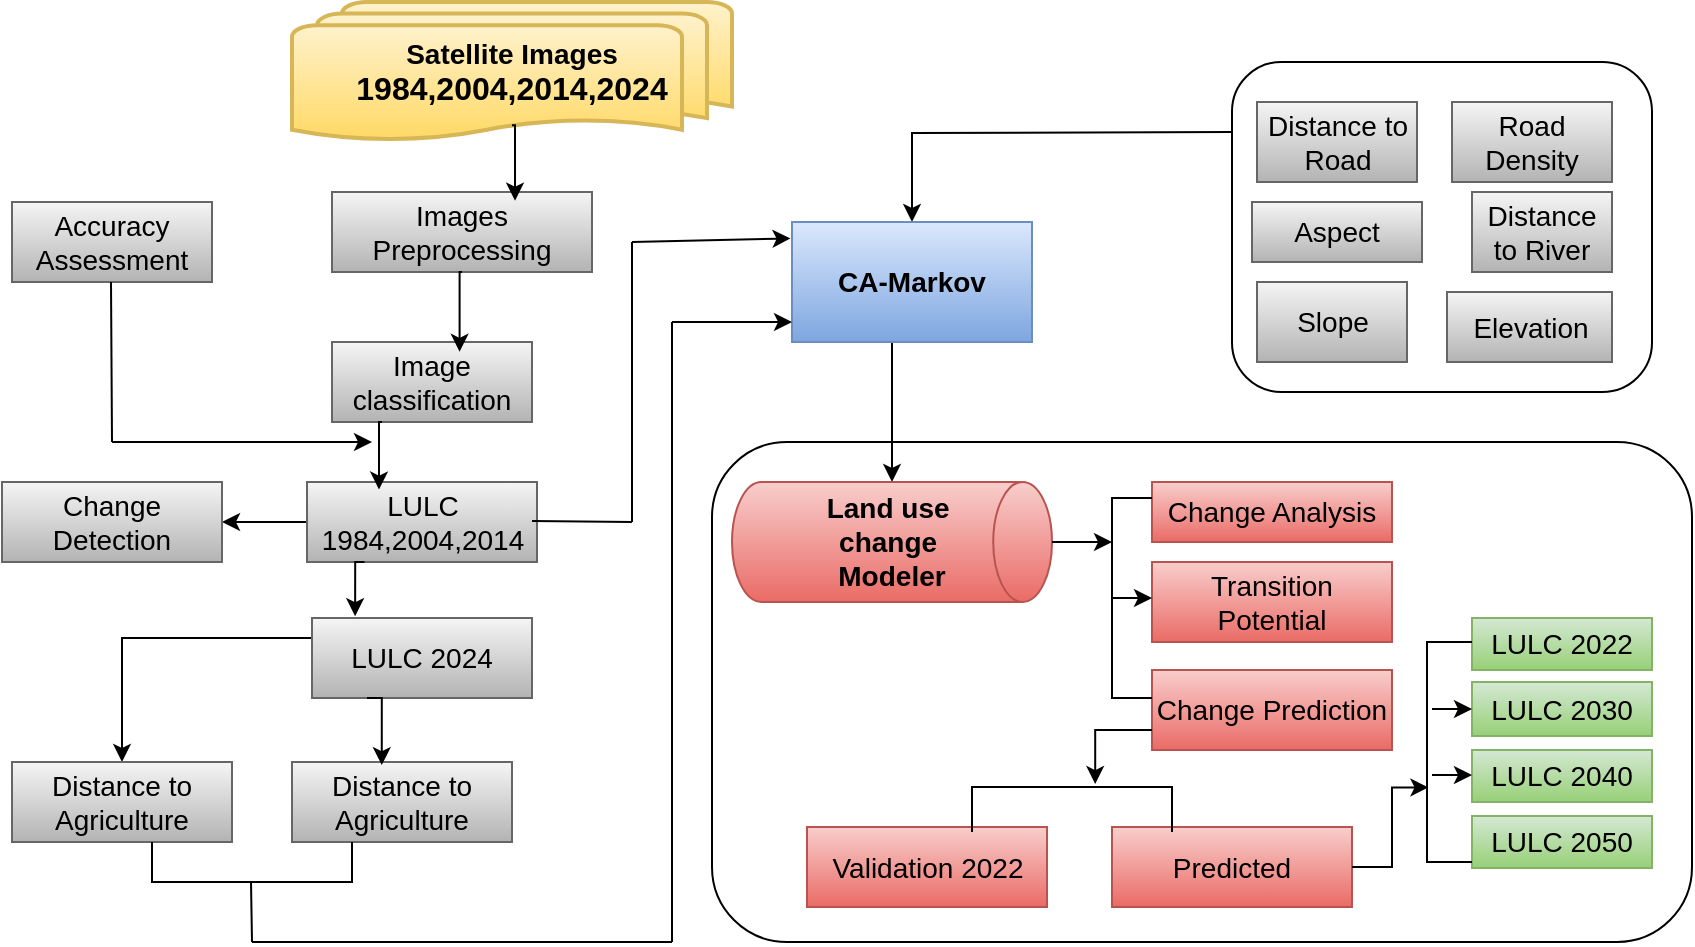 <mxfile version="26.0.2">
  <diagram name="Page-1" id="tbhkFq_UPLMZTOYzEXcT">
    <mxGraphModel dx="1032" dy="501" grid="1" gridSize="10" guides="1" tooltips="1" connect="1" arrows="1" fold="1" page="1" pageScale="1" pageWidth="1169" pageHeight="827" math="0" shadow="0">
      <root>
        <mxCell id="0" />
        <mxCell id="1" parent="0" />
        <mxCell id="ydUf7Sg9tbZ3Hj5Wce_S-96" value="" style="rounded=1;whiteSpace=wrap;html=1;fillColor=none;" vertex="1" parent="1">
          <mxGeometry x="710" y="120" width="210" height="165" as="geometry" />
        </mxCell>
        <mxCell id="ydUf7Sg9tbZ3Hj5Wce_S-1" value="&lt;font style=&quot;font-size: 14px;&quot;&gt;&lt;b&gt;Satellite Images&lt;/b&gt;&lt;/font&gt;&lt;div&gt;&lt;font size=&quot;3&quot;&gt;&lt;b&gt;1984,2004,2014,2024&lt;/b&gt;&lt;/font&gt;&lt;/div&gt;" style="strokeWidth=2;html=1;shape=mxgraph.flowchart.multi-document;whiteSpace=wrap;fillColor=#fff2cc;gradientColor=#ffd966;strokeColor=#d6b656;" vertex="1" parent="1">
          <mxGeometry x="240" y="90" width="220" height="70" as="geometry" />
        </mxCell>
        <mxCell id="ydUf7Sg9tbZ3Hj5Wce_S-3" value="&lt;font style=&quot;font-size: 14px;&quot;&gt;Distance to Road&lt;/font&gt;" style="rounded=0;whiteSpace=wrap;html=1;fillColor=#f5f5f5;gradientColor=#b3b3b3;strokeColor=#666666;" vertex="1" parent="1">
          <mxGeometry x="722.5" y="140" width="80" height="40" as="geometry" />
        </mxCell>
        <mxCell id="ydUf7Sg9tbZ3Hj5Wce_S-4" value="&lt;font style=&quot;font-size: 14px;&quot;&gt;Distance to River&lt;/font&gt;" style="rounded=0;whiteSpace=wrap;html=1;fillColor=#f5f5f5;gradientColor=#b3b3b3;strokeColor=#666666;" vertex="1" parent="1">
          <mxGeometry x="830" y="185" width="70" height="40" as="geometry" />
        </mxCell>
        <mxCell id="ydUf7Sg9tbZ3Hj5Wce_S-5" value="&lt;font style=&quot;font-size: 14px;&quot;&gt;Road Density&lt;/font&gt;" style="rounded=0;whiteSpace=wrap;html=1;fillColor=#f5f5f5;gradientColor=#b3b3b3;strokeColor=#666666;" vertex="1" parent="1">
          <mxGeometry x="820" y="140" width="80" height="40" as="geometry" />
        </mxCell>
        <mxCell id="ydUf7Sg9tbZ3Hj5Wce_S-7" value="&lt;font style=&quot;font-size: 14px;&quot;&gt;Slope&lt;/font&gt;" style="rounded=0;whiteSpace=wrap;html=1;fillColor=#f5f5f5;gradientColor=#b3b3b3;strokeColor=#666666;" vertex="1" parent="1">
          <mxGeometry x="722.5" y="230" width="75" height="40" as="geometry" />
        </mxCell>
        <mxCell id="ydUf7Sg9tbZ3Hj5Wce_S-8" value="&lt;font style=&quot;font-size: 14px;&quot;&gt;Aspect&lt;/font&gt;" style="rounded=0;whiteSpace=wrap;html=1;fillColor=#f5f5f5;gradientColor=#b3b3b3;strokeColor=#666666;" vertex="1" parent="1">
          <mxGeometry x="720" y="190" width="85" height="30" as="geometry" />
        </mxCell>
        <mxCell id="ydUf7Sg9tbZ3Hj5Wce_S-9" value="&lt;font style=&quot;font-size: 14px;&quot;&gt;Elevation&lt;/font&gt;" style="rounded=0;whiteSpace=wrap;html=1;fillColor=#f5f5f5;gradientColor=#b3b3b3;strokeColor=#666666;" vertex="1" parent="1">
          <mxGeometry x="817.5" y="235" width="82.5" height="35" as="geometry" />
        </mxCell>
        <mxCell id="ydUf7Sg9tbZ3Hj5Wce_S-63" style="edgeStyle=orthogonalEdgeStyle;rounded=0;orthogonalLoop=1;jettySize=auto;html=1;exitX=0;exitY=0.5;exitDx=0;exitDy=0;entryX=0.5;entryY=0;entryDx=0;entryDy=0;" edge="1" parent="1" target="ydUf7Sg9tbZ3Hj5Wce_S-11">
          <mxGeometry relative="1" as="geometry">
            <mxPoint x="710" y="155" as="sourcePoint" />
          </mxGeometry>
        </mxCell>
        <mxCell id="ydUf7Sg9tbZ3Hj5Wce_S-64" style="edgeStyle=orthogonalEdgeStyle;rounded=0;orthogonalLoop=1;jettySize=auto;html=1;exitX=0.5;exitY=1;exitDx=0;exitDy=0;" edge="1" parent="1" source="ydUf7Sg9tbZ3Hj5Wce_S-11" target="ydUf7Sg9tbZ3Hj5Wce_S-14">
          <mxGeometry relative="1" as="geometry">
            <Array as="points">
              <mxPoint x="540" y="260" />
            </Array>
          </mxGeometry>
        </mxCell>
        <mxCell id="ydUf7Sg9tbZ3Hj5Wce_S-11" value="&lt;font style=&quot;font-size: 14px;&quot;&gt;&lt;b&gt;CA-Markov&lt;/b&gt;&lt;/font&gt;" style="rounded=0;whiteSpace=wrap;html=1;fillColor=#dae8fc;gradientColor=#7ea6e0;strokeColor=#6c8ebf;" vertex="1" parent="1">
          <mxGeometry x="490" y="200" width="120" height="60" as="geometry" />
        </mxCell>
        <mxCell id="ydUf7Sg9tbZ3Hj5Wce_S-12" value="" style="rounded=1;whiteSpace=wrap;html=1;fillColor=none;" vertex="1" parent="1">
          <mxGeometry x="450" y="310" width="490" height="250" as="geometry" />
        </mxCell>
        <mxCell id="ydUf7Sg9tbZ3Hj5Wce_S-14" value="&lt;b&gt;&lt;font style=&quot;font-size: 14px;&quot;&gt;Land use&amp;nbsp;&lt;/font&gt;&lt;/b&gt;&lt;div&gt;&lt;b&gt;&lt;font style=&quot;font-size: 14px;&quot;&gt;change&lt;/font&gt;&lt;font style=&quot;font-size: 14px;&quot;&gt;&amp;nbsp;&lt;/font&gt;&lt;/b&gt;&lt;div&gt;&lt;font style=&quot;font-size: 14px;&quot;&gt;&lt;b&gt;Modeler&lt;/b&gt;&lt;/font&gt;&lt;/div&gt;&lt;/div&gt;" style="strokeWidth=1;html=1;shape=mxgraph.flowchart.direct_data;whiteSpace=wrap;fillColor=#f8cecc;gradientColor=#ea6b66;strokeColor=#b85450;" vertex="1" parent="1">
          <mxGeometry x="460" y="330" width="160" height="60" as="geometry" />
        </mxCell>
        <mxCell id="ydUf7Sg9tbZ3Hj5Wce_S-15" value="&lt;font style=&quot;font-size: 14px;&quot;&gt;Change Analysis&lt;/font&gt;" style="rounded=0;whiteSpace=wrap;html=1;fillColor=#f8cecc;gradientColor=#ea6b66;strokeColor=#b85450;" vertex="1" parent="1">
          <mxGeometry x="670" y="330" width="120" height="30" as="geometry" />
        </mxCell>
        <mxCell id="ydUf7Sg9tbZ3Hj5Wce_S-19" value="&lt;font style=&quot;font-size: 14px;&quot;&gt;Transition Potential&lt;/font&gt;" style="rounded=0;whiteSpace=wrap;html=1;fillColor=#f8cecc;gradientColor=#ea6b66;strokeColor=#b85450;" vertex="1" parent="1">
          <mxGeometry x="670" y="370" width="120" height="40" as="geometry" />
        </mxCell>
        <mxCell id="ydUf7Sg9tbZ3Hj5Wce_S-20" value="&lt;font style=&quot;font-size: 14px;&quot;&gt;Change Prediction&lt;/font&gt;" style="rounded=0;whiteSpace=wrap;html=1;fillColor=#f8cecc;gradientColor=#ea6b66;strokeColor=#b85450;" vertex="1" parent="1">
          <mxGeometry x="670" y="424" width="120" height="40" as="geometry" />
        </mxCell>
        <mxCell id="ydUf7Sg9tbZ3Hj5Wce_S-21" value="&lt;font style=&quot;font-size: 14px;&quot;&gt;Validation 2022&lt;/font&gt;" style="rounded=0;whiteSpace=wrap;html=1;fillColor=#f8cecc;gradientColor=#ea6b66;strokeColor=#b85450;" vertex="1" parent="1">
          <mxGeometry x="497.5" y="502.5" width="120" height="40" as="geometry" />
        </mxCell>
        <mxCell id="ydUf7Sg9tbZ3Hj5Wce_S-22" value="&lt;font style=&quot;font-size: 14px;&quot;&gt;Predicted&lt;/font&gt;" style="rounded=0;whiteSpace=wrap;html=1;fillColor=#f8cecc;gradientColor=#ea6b66;strokeColor=#b85450;" vertex="1" parent="1">
          <mxGeometry x="650" y="502.5" width="120" height="40" as="geometry" />
        </mxCell>
        <mxCell id="ydUf7Sg9tbZ3Hj5Wce_S-23" value="&lt;span style=&quot;font-size: 14px;&quot;&gt;LULC 2022&lt;/span&gt;" style="rounded=0;whiteSpace=wrap;html=1;fillColor=#d5e8d4;gradientColor=#97d077;strokeColor=#82b366;" vertex="1" parent="1">
          <mxGeometry x="830" y="398" width="90" height="26" as="geometry" />
        </mxCell>
        <mxCell id="ydUf7Sg9tbZ3Hj5Wce_S-24" value="&lt;span style=&quot;font-size: 14px;&quot;&gt;LULC 2030&lt;/span&gt;" style="rounded=0;whiteSpace=wrap;html=1;fillColor=#d5e8d4;gradientColor=#97d077;strokeColor=#82b366;" vertex="1" parent="1">
          <mxGeometry x="830" y="430" width="90" height="27" as="geometry" />
        </mxCell>
        <mxCell id="ydUf7Sg9tbZ3Hj5Wce_S-25" value="&lt;span style=&quot;font-size: 14px;&quot;&gt;LULC 2040&lt;/span&gt;" style="rounded=0;whiteSpace=wrap;html=1;fillColor=#d5e8d4;gradientColor=#97d077;strokeColor=#82b366;" vertex="1" parent="1">
          <mxGeometry x="830" y="464" width="90" height="26" as="geometry" />
        </mxCell>
        <mxCell id="ydUf7Sg9tbZ3Hj5Wce_S-26" value="&lt;span style=&quot;font-size: 14px;&quot;&gt;LULC 2050&lt;/span&gt;" style="rounded=0;whiteSpace=wrap;html=1;fillColor=#d5e8d4;gradientColor=#97d077;strokeColor=#82b366;" vertex="1" parent="1">
          <mxGeometry x="830" y="497" width="90" height="26" as="geometry" />
        </mxCell>
        <mxCell id="ydUf7Sg9tbZ3Hj5Wce_S-27" value="&lt;font style=&quot;font-size: 14px;&quot;&gt;Images Preprocessing&lt;/font&gt;" style="rounded=0;whiteSpace=wrap;html=1;fillColor=#f5f5f5;gradientColor=#b3b3b3;strokeColor=#666666;" vertex="1" parent="1">
          <mxGeometry x="260" y="185" width="130" height="40" as="geometry" />
        </mxCell>
        <mxCell id="ydUf7Sg9tbZ3Hj5Wce_S-28" value="&lt;font style=&quot;font-size: 14px;&quot;&gt;Image classification&lt;/font&gt;" style="rounded=0;whiteSpace=wrap;html=1;fillColor=#f5f5f5;gradientColor=#b3b3b3;strokeColor=#666666;" vertex="1" parent="1">
          <mxGeometry x="260" y="260" width="100" height="40" as="geometry" />
        </mxCell>
        <mxCell id="ydUf7Sg9tbZ3Hj5Wce_S-29" value="&lt;font style=&quot;font-size: 14px;&quot;&gt;Accuracy Assessment&lt;/font&gt;" style="rounded=0;whiteSpace=wrap;html=1;fillColor=#f5f5f5;gradientColor=#b3b3b3;strokeColor=#666666;" vertex="1" parent="1">
          <mxGeometry x="100" y="190" width="100" height="40" as="geometry" />
        </mxCell>
        <mxCell id="ydUf7Sg9tbZ3Hj5Wce_S-53" style="edgeStyle=orthogonalEdgeStyle;rounded=0;orthogonalLoop=1;jettySize=auto;html=1;exitX=0;exitY=0.5;exitDx=0;exitDy=0;entryX=1;entryY=0.5;entryDx=0;entryDy=0;" edge="1" parent="1" source="ydUf7Sg9tbZ3Hj5Wce_S-30" target="ydUf7Sg9tbZ3Hj5Wce_S-31">
          <mxGeometry relative="1" as="geometry" />
        </mxCell>
        <mxCell id="ydUf7Sg9tbZ3Hj5Wce_S-30" value="&lt;font style=&quot;font-size: 14px;&quot;&gt;LULC&lt;/font&gt;&lt;div&gt;&lt;span style=&quot;font-size: 14px;&quot;&gt;1984,2004,2014&lt;/span&gt;&lt;/div&gt;" style="rounded=0;whiteSpace=wrap;html=1;fillColor=#f5f5f5;gradientColor=#b3b3b3;strokeColor=#666666;" vertex="1" parent="1">
          <mxGeometry x="247.5" y="330" width="115" height="40" as="geometry" />
        </mxCell>
        <mxCell id="ydUf7Sg9tbZ3Hj5Wce_S-31" value="&lt;span style=&quot;font-size: 14px;&quot;&gt;Change Detection&lt;/span&gt;" style="rounded=0;whiteSpace=wrap;html=1;fillColor=#f5f5f5;gradientColor=#b3b3b3;strokeColor=#666666;" vertex="1" parent="1">
          <mxGeometry x="95" y="330" width="110" height="40" as="geometry" />
        </mxCell>
        <mxCell id="ydUf7Sg9tbZ3Hj5Wce_S-54" style="edgeStyle=orthogonalEdgeStyle;rounded=0;orthogonalLoop=1;jettySize=auto;html=1;exitX=0;exitY=0.25;exitDx=0;exitDy=0;entryX=0.5;entryY=0;entryDx=0;entryDy=0;" edge="1" parent="1" source="ydUf7Sg9tbZ3Hj5Wce_S-32" target="ydUf7Sg9tbZ3Hj5Wce_S-33">
          <mxGeometry relative="1" as="geometry" />
        </mxCell>
        <mxCell id="ydUf7Sg9tbZ3Hj5Wce_S-32" value="&lt;span style=&quot;font-size: 14px;&quot;&gt;LULC 2024&lt;/span&gt;" style="rounded=0;whiteSpace=wrap;html=1;fillColor=#f5f5f5;gradientColor=#b3b3b3;strokeColor=#666666;" vertex="1" parent="1">
          <mxGeometry x="250" y="398" width="110" height="40" as="geometry" />
        </mxCell>
        <mxCell id="ydUf7Sg9tbZ3Hj5Wce_S-33" value="&lt;span style=&quot;font-size: 14px;&quot;&gt;Distance to Agriculture&lt;/span&gt;" style="rounded=0;whiteSpace=wrap;html=1;fillColor=#f5f5f5;gradientColor=#b3b3b3;strokeColor=#666666;" vertex="1" parent="1">
          <mxGeometry x="100" y="470" width="110" height="40" as="geometry" />
        </mxCell>
        <mxCell id="ydUf7Sg9tbZ3Hj5Wce_S-34" value="&lt;span style=&quot;font-size: 14px;&quot;&gt;Distance to Agriculture&lt;/span&gt;" style="rounded=0;whiteSpace=wrap;html=1;fillColor=#f5f5f5;gradientColor=#b3b3b3;strokeColor=#666666;" vertex="1" parent="1">
          <mxGeometry x="240" y="470" width="110" height="40" as="geometry" />
        </mxCell>
        <mxCell id="ydUf7Sg9tbZ3Hj5Wce_S-37" style="edgeStyle=orthogonalEdgeStyle;rounded=0;orthogonalLoop=1;jettySize=auto;html=1;exitX=0.5;exitY=0.88;exitDx=0;exitDy=0;exitPerimeter=0;entryX=0.704;entryY=0.109;entryDx=0;entryDy=0;entryPerimeter=0;" edge="1" parent="1" source="ydUf7Sg9tbZ3Hj5Wce_S-1" target="ydUf7Sg9tbZ3Hj5Wce_S-27">
          <mxGeometry relative="1" as="geometry" />
        </mxCell>
        <mxCell id="ydUf7Sg9tbZ3Hj5Wce_S-45" style="edgeStyle=orthogonalEdgeStyle;rounded=0;orthogonalLoop=1;jettySize=auto;html=1;exitX=0.5;exitY=1;exitDx=0;exitDy=0;entryX=0.638;entryY=0.123;entryDx=0;entryDy=0;entryPerimeter=0;" edge="1" parent="1" source="ydUf7Sg9tbZ3Hj5Wce_S-27" target="ydUf7Sg9tbZ3Hj5Wce_S-28">
          <mxGeometry relative="1" as="geometry" />
        </mxCell>
        <mxCell id="ydUf7Sg9tbZ3Hj5Wce_S-46" style="edgeStyle=orthogonalEdgeStyle;rounded=0;orthogonalLoop=1;jettySize=auto;html=1;exitX=0.25;exitY=1;exitDx=0;exitDy=0;entryX=0.313;entryY=0.095;entryDx=0;entryDy=0;entryPerimeter=0;" edge="1" parent="1" source="ydUf7Sg9tbZ3Hj5Wce_S-28" target="ydUf7Sg9tbZ3Hj5Wce_S-30">
          <mxGeometry relative="1" as="geometry" />
        </mxCell>
        <mxCell id="ydUf7Sg9tbZ3Hj5Wce_S-47" style="edgeStyle=orthogonalEdgeStyle;rounded=0;orthogonalLoop=1;jettySize=auto;html=1;exitX=0.25;exitY=1;exitDx=0;exitDy=0;entryX=0.196;entryY=-0.022;entryDx=0;entryDy=0;entryPerimeter=0;" edge="1" parent="1" source="ydUf7Sg9tbZ3Hj5Wce_S-30" target="ydUf7Sg9tbZ3Hj5Wce_S-32">
          <mxGeometry relative="1" as="geometry" />
        </mxCell>
        <mxCell id="ydUf7Sg9tbZ3Hj5Wce_S-48" style="edgeStyle=orthogonalEdgeStyle;rounded=0;orthogonalLoop=1;jettySize=auto;html=1;exitX=0.25;exitY=1;exitDx=0;exitDy=0;entryX=0.408;entryY=0.039;entryDx=0;entryDy=0;entryPerimeter=0;" edge="1" parent="1" source="ydUf7Sg9tbZ3Hj5Wce_S-32" target="ydUf7Sg9tbZ3Hj5Wce_S-34">
          <mxGeometry relative="1" as="geometry" />
        </mxCell>
        <mxCell id="ydUf7Sg9tbZ3Hj5Wce_S-50" value="" style="endArrow=classic;html=1;rounded=0;" edge="1" parent="1">
          <mxGeometry width="50" height="50" relative="1" as="geometry">
            <mxPoint x="150" y="310" as="sourcePoint" />
            <mxPoint x="280" y="310" as="targetPoint" />
          </mxGeometry>
        </mxCell>
        <mxCell id="ydUf7Sg9tbZ3Hj5Wce_S-52" value="" style="endArrow=none;html=1;rounded=0;" edge="1" parent="1">
          <mxGeometry width="50" height="50" relative="1" as="geometry">
            <mxPoint x="150" y="310" as="sourcePoint" />
            <mxPoint x="149.5" y="230" as="targetPoint" />
          </mxGeometry>
        </mxCell>
        <mxCell id="ydUf7Sg9tbZ3Hj5Wce_S-55" value="" style="strokeWidth=1;html=1;shape=mxgraph.flowchart.annotation_1;align=left;pointerEvents=1;rotation=-90;" vertex="1" parent="1">
          <mxGeometry x="210" y="470" width="20" height="100" as="geometry" />
        </mxCell>
        <mxCell id="ydUf7Sg9tbZ3Hj5Wce_S-56" value="" style="endArrow=none;html=1;rounded=0;" edge="1" parent="1">
          <mxGeometry width="50" height="50" relative="1" as="geometry">
            <mxPoint x="220" y="560" as="sourcePoint" />
            <mxPoint x="219.5" y="530" as="targetPoint" />
          </mxGeometry>
        </mxCell>
        <mxCell id="ydUf7Sg9tbZ3Hj5Wce_S-57" value="" style="endArrow=none;html=1;rounded=0;" edge="1" parent="1">
          <mxGeometry width="50" height="50" relative="1" as="geometry">
            <mxPoint x="220" y="560" as="sourcePoint" />
            <mxPoint x="430" y="560" as="targetPoint" />
          </mxGeometry>
        </mxCell>
        <mxCell id="ydUf7Sg9tbZ3Hj5Wce_S-58" value="" style="endArrow=none;html=1;rounded=0;" edge="1" parent="1">
          <mxGeometry width="50" height="50" relative="1" as="geometry">
            <mxPoint x="430" y="560" as="sourcePoint" />
            <mxPoint x="430" y="250" as="targetPoint" />
          </mxGeometry>
        </mxCell>
        <mxCell id="ydUf7Sg9tbZ3Hj5Wce_S-59" value="" style="endArrow=classic;html=1;rounded=0;entryX=0;entryY=0.5;entryDx=0;entryDy=0;" edge="1" parent="1">
          <mxGeometry width="50" height="50" relative="1" as="geometry">
            <mxPoint x="430" y="250" as="sourcePoint" />
            <mxPoint x="490" y="250" as="targetPoint" />
          </mxGeometry>
        </mxCell>
        <mxCell id="ydUf7Sg9tbZ3Hj5Wce_S-60" value="" style="endArrow=none;html=1;rounded=0;" edge="1" parent="1">
          <mxGeometry width="50" height="50" relative="1" as="geometry">
            <mxPoint x="360" y="349.5" as="sourcePoint" />
            <mxPoint x="410" y="350" as="targetPoint" />
          </mxGeometry>
        </mxCell>
        <mxCell id="ydUf7Sg9tbZ3Hj5Wce_S-61" value="" style="endArrow=none;html=1;rounded=0;" edge="1" parent="1">
          <mxGeometry width="50" height="50" relative="1" as="geometry">
            <mxPoint x="410" y="350" as="sourcePoint" />
            <mxPoint x="410" y="210" as="targetPoint" />
          </mxGeometry>
        </mxCell>
        <mxCell id="ydUf7Sg9tbZ3Hj5Wce_S-62" value="" style="endArrow=classic;html=1;rounded=0;entryX=-0.006;entryY=0.137;entryDx=0;entryDy=0;entryPerimeter=0;" edge="1" parent="1" target="ydUf7Sg9tbZ3Hj5Wce_S-11">
          <mxGeometry width="50" height="50" relative="1" as="geometry">
            <mxPoint x="410" y="210" as="sourcePoint" />
            <mxPoint x="460" y="160" as="targetPoint" />
          </mxGeometry>
        </mxCell>
        <mxCell id="ydUf7Sg9tbZ3Hj5Wce_S-65" value="" style="strokeWidth=1;html=1;shape=mxgraph.flowchart.annotation_1;align=left;pointerEvents=1;rotation=0;" vertex="1" parent="1">
          <mxGeometry x="650" y="338" width="20" height="100" as="geometry" />
        </mxCell>
        <mxCell id="ydUf7Sg9tbZ3Hj5Wce_S-66" style="edgeStyle=orthogonalEdgeStyle;rounded=0;orthogonalLoop=1;jettySize=auto;html=1;exitX=0;exitY=0.5;exitDx=0;exitDy=0;exitPerimeter=0;entryX=1;entryY=0.5;entryDx=0;entryDy=0;entryPerimeter=0;" edge="1" parent="1" source="ydUf7Sg9tbZ3Hj5Wce_S-65" target="ydUf7Sg9tbZ3Hj5Wce_S-65">
          <mxGeometry relative="1" as="geometry" />
        </mxCell>
        <mxCell id="ydUf7Sg9tbZ3Hj5Wce_S-67" style="edgeStyle=orthogonalEdgeStyle;rounded=0;orthogonalLoop=1;jettySize=auto;html=1;exitX=1;exitY=0.5;exitDx=0;exitDy=0;exitPerimeter=0;entryX=0;entryY=0.22;entryDx=0;entryDy=0;entryPerimeter=0;" edge="1" parent="1" source="ydUf7Sg9tbZ3Hj5Wce_S-14" target="ydUf7Sg9tbZ3Hj5Wce_S-65">
          <mxGeometry relative="1" as="geometry" />
        </mxCell>
        <mxCell id="ydUf7Sg9tbZ3Hj5Wce_S-69" value="" style="strokeWidth=1;html=1;shape=mxgraph.flowchart.annotation_1;align=left;pointerEvents=1;rotation=90;" vertex="1" parent="1">
          <mxGeometry x="618.75" y="443.75" width="22.5" height="100" as="geometry" />
        </mxCell>
        <mxCell id="ydUf7Sg9tbZ3Hj5Wce_S-70" style="edgeStyle=orthogonalEdgeStyle;rounded=0;orthogonalLoop=1;jettySize=auto;html=1;exitX=0;exitY=0.75;exitDx=0;exitDy=0;entryX=-0.065;entryY=0.384;entryDx=0;entryDy=0;entryPerimeter=0;" edge="1" parent="1" source="ydUf7Sg9tbZ3Hj5Wce_S-20" target="ydUf7Sg9tbZ3Hj5Wce_S-69">
          <mxGeometry relative="1" as="geometry" />
        </mxCell>
        <mxCell id="ydUf7Sg9tbZ3Hj5Wce_S-71" value="" style="strokeWidth=1;html=1;shape=mxgraph.flowchart.annotation_1;align=left;pointerEvents=1;rotation=0;" vertex="1" parent="1">
          <mxGeometry x="807.5" y="410" width="22.5" height="110" as="geometry" />
        </mxCell>
        <mxCell id="ydUf7Sg9tbZ3Hj5Wce_S-72" style="edgeStyle=orthogonalEdgeStyle;rounded=0;orthogonalLoop=1;jettySize=auto;html=1;exitX=1;exitY=0.5;exitDx=0;exitDy=0;entryX=0.032;entryY=0.661;entryDx=0;entryDy=0;entryPerimeter=0;" edge="1" parent="1" source="ydUf7Sg9tbZ3Hj5Wce_S-22" target="ydUf7Sg9tbZ3Hj5Wce_S-71">
          <mxGeometry relative="1" as="geometry" />
        </mxCell>
        <mxCell id="ydUf7Sg9tbZ3Hj5Wce_S-73" value="" style="endArrow=classic;html=1;rounded=0;" edge="1" parent="1">
          <mxGeometry width="50" height="50" relative="1" as="geometry">
            <mxPoint x="810" y="443.5" as="sourcePoint" />
            <mxPoint x="830" y="443.5" as="targetPoint" />
          </mxGeometry>
        </mxCell>
        <mxCell id="ydUf7Sg9tbZ3Hj5Wce_S-75" value="" style="endArrow=classic;html=1;rounded=0;" edge="1" parent="1">
          <mxGeometry width="50" height="50" relative="1" as="geometry">
            <mxPoint x="810" y="476.5" as="sourcePoint" />
            <mxPoint x="830" y="476.5" as="targetPoint" />
          </mxGeometry>
        </mxCell>
      </root>
    </mxGraphModel>
  </diagram>
</mxfile>
